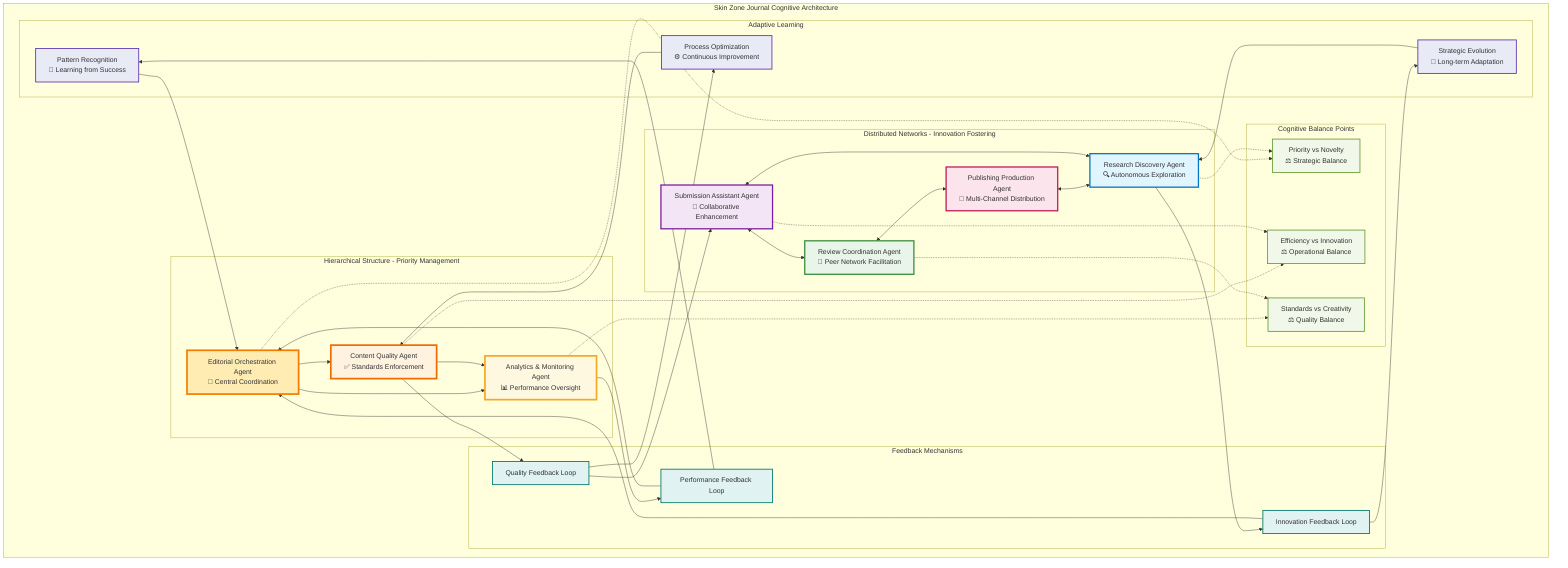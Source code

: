 graph TD
    subgraph "Skin Zone Journal Cognitive Architecture"
        subgraph "Hierarchical Structure - Priority Management"
            H1[Editorial Orchestration Agent<br/>🎯 Central Coordination]
            H2[Content Quality Agent<br/>✅ Standards Enforcement]
            H3[Analytics & Monitoring Agent<br/>📊 Performance Oversight]
            
            H1 --> H2
            H1 --> H3
            H2 --> H3
        end
        
        subgraph "Distributed Networks - Innovation Fostering"
            D1[Research Discovery Agent<br/>🔍 Autonomous Exploration]
            D2[Submission Assistant Agent<br/>📝 Collaborative Enhancement]
            D3[Review Coordination Agent<br/>👥 Peer Network Facilitation]
            D4[Publishing Production Agent<br/>🚀 Multi-Channel Distribution]
            
            D1 <--> D2
            D2 <--> D3
            D3 <--> D4
            D4 <--> D1
        end
        
        subgraph "Cognitive Balance Points"
            BP1[Priority vs Novelty<br/>⚖️ Strategic Balance]
            BP2[Efficiency vs Innovation<br/>⚖️ Operational Balance]
            BP3[Standards vs Creativity<br/>⚖️ Quality Balance]
            
            H1 -.-> BP1
            D1 -.-> BP1
            H2 -.-> BP2
            D2 -.-> BP2
            H3 -.-> BP3
            D3 -.-> BP3
        end
        
        subgraph "Feedback Mechanisms"
            FB1[Performance Feedback Loop]
            FB2[Quality Feedback Loop]
            FB3[Innovation Feedback Loop]
            
            H3 --> FB1
            FB1 --> H1
            H2 --> FB2
            FB2 --> D2
            D1 --> FB3
            FB3 --> H1
        end
        
        subgraph "Adaptive Learning"
            AL1[Pattern Recognition<br/>🧠 Learning from Success]
            AL2[Process Optimization<br/>⚙️ Continuous Improvement]
            AL3[Strategic Evolution<br/>🌱 Long-term Adaptation]
            
            FB1 --> AL1
            FB2 --> AL2
            FB3 --> AL3
            
            AL1 --> H1
            AL2 --> H2
            AL3 --> D1
        end
    end
    
    %% Hierarchical styling
    style H1 fill:#ffecb3,stroke:#f57c00,stroke-width:4px
    style H2 fill:#fff3e0,stroke:#ef6c00,stroke-width:4px
    style H3 fill:#fff8e1,stroke:#f9a825,stroke-width:4px
    
    %% Distributed styling
    style D1 fill:#e1f5fe,stroke:#0277bd,stroke-width:3px
    style D2 fill:#f3e5f5,stroke:#7b1fa2,stroke-width:3px
    style D3 fill:#e8f5e8,stroke:#388e3c,stroke-width:3px
    style D4 fill:#fce4ec,stroke:#c2185b,stroke-width:3px
    
    %% Balance points styling
    style BP1 fill:#f1f8e9,stroke:#689f38,stroke-width:2px
    style BP2 fill:#f1f8e9,stroke:#689f38,stroke-width:2px
    style BP3 fill:#f1f8e9,stroke:#689f38,stroke-width:2px
    
    %% Feedback styling
    style FB1 fill:#e0f2f1,stroke:#00796b,stroke-width:2px
    style FB2 fill:#e0f2f1,stroke:#00796b,stroke-width:2px
    style FB3 fill:#e0f2f1,stroke:#00796b,stroke-width:2px
    
    %% Adaptive learning styling
    style AL1 fill:#e8eaf6,stroke:#5e35b1,stroke-width:2px
    style AL2 fill:#e8eaf6,stroke:#5e35b1,stroke-width:2px
    style AL3 fill:#e8eaf6,stroke:#5e35b1,stroke-width:2px